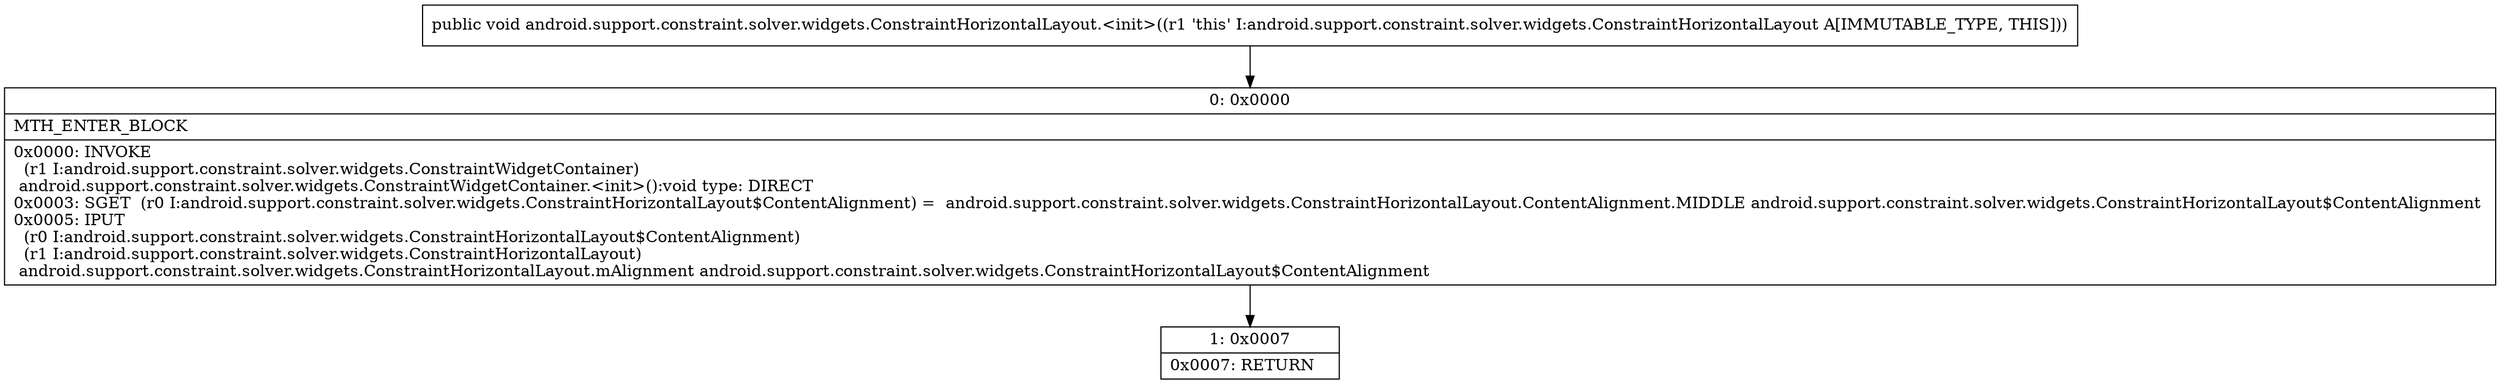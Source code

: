 digraph "CFG forandroid.support.constraint.solver.widgets.ConstraintHorizontalLayout.\<init\>()V" {
Node_0 [shape=record,label="{0\:\ 0x0000|MTH_ENTER_BLOCK\l|0x0000: INVOKE  \l  (r1 I:android.support.constraint.solver.widgets.ConstraintWidgetContainer)\l android.support.constraint.solver.widgets.ConstraintWidgetContainer.\<init\>():void type: DIRECT \l0x0003: SGET  (r0 I:android.support.constraint.solver.widgets.ConstraintHorizontalLayout$ContentAlignment) =  android.support.constraint.solver.widgets.ConstraintHorizontalLayout.ContentAlignment.MIDDLE android.support.constraint.solver.widgets.ConstraintHorizontalLayout$ContentAlignment \l0x0005: IPUT  \l  (r0 I:android.support.constraint.solver.widgets.ConstraintHorizontalLayout$ContentAlignment)\l  (r1 I:android.support.constraint.solver.widgets.ConstraintHorizontalLayout)\l android.support.constraint.solver.widgets.ConstraintHorizontalLayout.mAlignment android.support.constraint.solver.widgets.ConstraintHorizontalLayout$ContentAlignment \l}"];
Node_1 [shape=record,label="{1\:\ 0x0007|0x0007: RETURN   \l}"];
MethodNode[shape=record,label="{public void android.support.constraint.solver.widgets.ConstraintHorizontalLayout.\<init\>((r1 'this' I:android.support.constraint.solver.widgets.ConstraintHorizontalLayout A[IMMUTABLE_TYPE, THIS])) }"];
MethodNode -> Node_0;
Node_0 -> Node_1;
}

